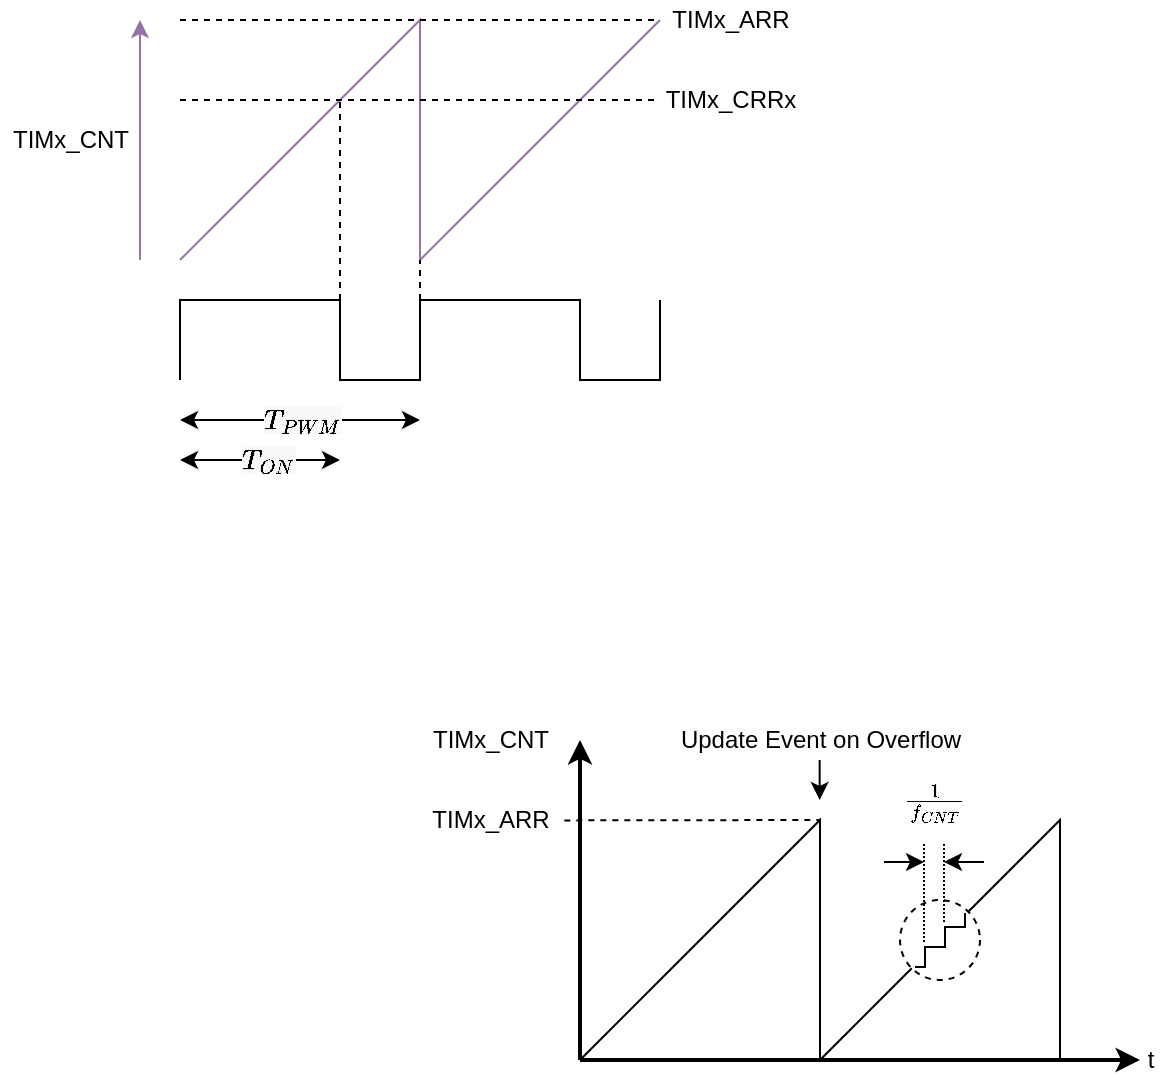 <mxfile version="16.1.2" type="device"><diagram id="J7GcFuHkI2Wlk74Sy8mJ" name="Seite-1"><mxGraphModel dx="622" dy="550" grid="1" gridSize="10" guides="1" tooltips="1" connect="1" arrows="1" fold="1" page="1" pageScale="1" pageWidth="827" pageHeight="1169" math="1" shadow="0"><root><mxCell id="0"/><mxCell id="1" parent="0"/><mxCell id="1s162N1QFmCZXlzfK5N--1" value="" style="endArrow=none;html=1;rounded=0;fillColor=#e1d5e7;strokeColor=#9673a6;" parent="1" edge="1"><mxGeometry width="50" height="50" relative="1" as="geometry"><mxPoint x="120" y="200" as="sourcePoint"/><mxPoint x="360" y="80" as="targetPoint"/><Array as="points"><mxPoint x="240" y="80"/><mxPoint x="240" y="200"/></Array></mxGeometry></mxCell><mxCell id="1s162N1QFmCZXlzfK5N--2" value="" style="endArrow=none;html=1;rounded=0;" parent="1" edge="1"><mxGeometry width="50" height="50" relative="1" as="geometry"><mxPoint x="120" y="260" as="sourcePoint"/><mxPoint x="360" y="220" as="targetPoint"/><Array as="points"><mxPoint x="120" y="220"/><mxPoint x="200" y="220"/><mxPoint x="200" y="260"/><mxPoint x="240" y="260"/><mxPoint x="240" y="220"/><mxPoint x="320" y="220"/><mxPoint x="320" y="260"/><mxPoint x="360" y="260"/></Array></mxGeometry></mxCell><mxCell id="1s162N1QFmCZXlzfK5N--3" value="" style="endArrow=classic;startArrow=classic;html=1;rounded=0;" parent="1" edge="1"><mxGeometry width="50" height="50" relative="1" as="geometry"><mxPoint x="120" y="280" as="sourcePoint"/><mxPoint x="240" y="280" as="targetPoint"/></mxGeometry></mxCell><mxCell id="1s162N1QFmCZXlzfK5N--16" value="&lt;span style=&quot;font-size: 12px ; background-color: rgb(248 , 249 , 250)&quot;&gt;\(T_{PWM}\)&lt;/span&gt;" style="edgeLabel;html=1;align=center;verticalAlign=middle;resizable=0;points=[];" parent="1s162N1QFmCZXlzfK5N--3" vertex="1" connectable="0"><mxGeometry x="-0.141" relative="1" as="geometry"><mxPoint x="9" as="offset"/></mxGeometry></mxCell><mxCell id="1s162N1QFmCZXlzfK5N--5" value="" style="endArrow=none;dashed=1;html=1;rounded=0;" parent="1" edge="1"><mxGeometry width="50" height="50" relative="1" as="geometry"><mxPoint x="120" y="80" as="sourcePoint"/><mxPoint x="360" y="80" as="targetPoint"/></mxGeometry></mxCell><mxCell id="1s162N1QFmCZXlzfK5N--6" value="" style="endArrow=none;dashed=1;html=1;rounded=0;" parent="1" edge="1"><mxGeometry width="50" height="50" relative="1" as="geometry"><mxPoint x="120" y="120" as="sourcePoint"/><mxPoint x="360" y="120" as="targetPoint"/></mxGeometry></mxCell><mxCell id="1s162N1QFmCZXlzfK5N--7" value="" style="endArrow=classic;html=1;rounded=0;fillColor=#e1d5e7;strokeColor=#9673a6;" parent="1" edge="1"><mxGeometry width="50" height="50" relative="1" as="geometry"><mxPoint x="100" y="200" as="sourcePoint"/><mxPoint x="100" y="80" as="targetPoint"/></mxGeometry></mxCell><mxCell id="1s162N1QFmCZXlzfK5N--8" value="TIMx_CNT" style="text;html=1;align=center;verticalAlign=middle;resizable=0;points=[];autosize=1;strokeColor=none;fillColor=none;" parent="1" vertex="1"><mxGeometry x="30" y="130" width="70" height="20" as="geometry"/></mxCell><mxCell id="1s162N1QFmCZXlzfK5N--9" value="TIMx_ARR" style="text;html=1;align=center;verticalAlign=middle;resizable=0;points=[];autosize=1;strokeColor=none;fillColor=none;" parent="1" vertex="1"><mxGeometry x="360" y="70" width="70" height="20" as="geometry"/></mxCell><mxCell id="1s162N1QFmCZXlzfK5N--10" value="TIMx_CRRx" style="text;html=1;align=center;verticalAlign=middle;resizable=0;points=[];autosize=1;strokeColor=none;fillColor=none;" parent="1" vertex="1"><mxGeometry x="355" y="110" width="80" height="20" as="geometry"/></mxCell><mxCell id="1s162N1QFmCZXlzfK5N--11" value="" style="endArrow=none;dashed=1;html=1;rounded=0;" parent="1" edge="1"><mxGeometry width="50" height="50" relative="1" as="geometry"><mxPoint x="200" y="220" as="sourcePoint"/><mxPoint x="200" y="120" as="targetPoint"/></mxGeometry></mxCell><mxCell id="1s162N1QFmCZXlzfK5N--12" value="" style="endArrow=none;dashed=1;html=1;rounded=0;" parent="1" edge="1"><mxGeometry width="50" height="50" relative="1" as="geometry"><mxPoint x="240" y="220" as="sourcePoint"/><mxPoint x="240" y="200" as="targetPoint"/></mxGeometry></mxCell><mxCell id="1s162N1QFmCZXlzfK5N--17" value="" style="endArrow=classic;startArrow=classic;html=1;rounded=0;" parent="1" edge="1"><mxGeometry width="50" height="50" relative="1" as="geometry"><mxPoint x="120" y="300" as="sourcePoint"/><mxPoint x="200" y="300" as="targetPoint"/></mxGeometry></mxCell><mxCell id="1s162N1QFmCZXlzfK5N--18" value="&lt;span style=&quot;font-size: 12px ; background-color: rgb(248 , 249 , 250)&quot;&gt;\(T_{ON}\)&lt;/span&gt;" style="edgeLabel;html=1;align=center;verticalAlign=middle;resizable=0;points=[];" parent="1s162N1QFmCZXlzfK5N--17" vertex="1" connectable="0"><mxGeometry x="-0.141" relative="1" as="geometry"><mxPoint x="9" as="offset"/></mxGeometry></mxCell><mxCell id="6XCbc-oYq-V5e4cQ-SNd-1" value="" style="endArrow=none;html=1;rounded=0;" parent="1" edge="1"><mxGeometry width="50" height="50" relative="1" as="geometry"><mxPoint x="320" y="600" as="sourcePoint"/><mxPoint x="560" y="600" as="targetPoint"/><Array as="points"><mxPoint x="440" y="480"/><mxPoint x="440" y="600"/><mxPoint x="480" y="560"/><mxPoint x="490" y="550"/><mxPoint x="560" y="480"/></Array></mxGeometry></mxCell><mxCell id="6XCbc-oYq-V5e4cQ-SNd-9" value="" style="endArrow=none;dashed=1;html=1;rounded=0;exitX=1.031;exitY=0.51;exitDx=0;exitDy=0;exitPerimeter=0;" parent="1" source="6XCbc-oYq-V5e4cQ-SNd-10" edge="1"><mxGeometry width="50" height="50" relative="1" as="geometry"><mxPoint x="320" y="480" as="sourcePoint"/><mxPoint x="440" y="480" as="targetPoint"/></mxGeometry></mxCell><mxCell id="6XCbc-oYq-V5e4cQ-SNd-10" value="TIMx_ARR" style="text;html=1;align=center;verticalAlign=middle;resizable=0;points=[];autosize=1;strokeColor=none;fillColor=none;" parent="1" vertex="1"><mxGeometry x="240" y="470" width="70" height="20" as="geometry"/></mxCell><mxCell id="6XCbc-oYq-V5e4cQ-SNd-11" value="" style="endArrow=classic;html=1;rounded=0;strokeWidth=2;" parent="1" edge="1"><mxGeometry width="50" height="50" relative="1" as="geometry"><mxPoint x="320" y="600" as="sourcePoint"/><mxPoint x="320" y="440" as="targetPoint"/></mxGeometry></mxCell><mxCell id="6XCbc-oYq-V5e4cQ-SNd-12" value="TIMx_CNT" style="text;html=1;align=center;verticalAlign=middle;resizable=0;points=[];autosize=1;strokeColor=none;fillColor=none;" parent="1" vertex="1"><mxGeometry x="240" y="430" width="70" height="20" as="geometry"/></mxCell><mxCell id="6XCbc-oYq-V5e4cQ-SNd-13" value="" style="endArrow=classic;html=1;rounded=0;strokeWidth=2;" parent="1" edge="1"><mxGeometry width="50" height="50" relative="1" as="geometry"><mxPoint x="320" y="600" as="sourcePoint"/><mxPoint x="600" y="600" as="targetPoint"/></mxGeometry></mxCell><mxCell id="6XCbc-oYq-V5e4cQ-SNd-14" value="\( \frac{1}{f_ {CNT}} \)" style="text;html=1;align=center;verticalAlign=middle;resizable=0;points=[];autosize=1;strokeColor=none;fillColor=none;" parent="1" vertex="1"><mxGeometry x="432" y="461" width="130" height="20" as="geometry"/></mxCell><mxCell id="6XCbc-oYq-V5e4cQ-SNd-15" value="" style="endArrow=classic;html=1;rounded=0;" parent="1" edge="1"><mxGeometry width="50" height="50" relative="1" as="geometry"><mxPoint x="472" y="501" as="sourcePoint"/><mxPoint x="492" y="501" as="targetPoint"/></mxGeometry></mxCell><mxCell id="6XCbc-oYq-V5e4cQ-SNd-17" value="" style="endArrow=classic;html=1;rounded=0;" parent="1" edge="1"><mxGeometry width="50" height="50" relative="1" as="geometry"><mxPoint x="522" y="501" as="sourcePoint"/><mxPoint x="502" y="501" as="targetPoint"/></mxGeometry></mxCell><mxCell id="6XCbc-oYq-V5e4cQ-SNd-18" value="t" style="text;html=1;align=center;verticalAlign=middle;resizable=0;points=[];autosize=1;strokeColor=none;fillColor=none;" parent="1" vertex="1"><mxGeometry x="595" y="590" width="20" height="20" as="geometry"/></mxCell><mxCell id="6XCbc-oYq-V5e4cQ-SNd-19" value="" style="endArrow=classic;html=1;rounded=0;" parent="1" edge="1"><mxGeometry width="50" height="50" relative="1" as="geometry"><mxPoint x="439.83" y="450" as="sourcePoint"/><mxPoint x="439.83" y="470" as="targetPoint"/><Array as="points"><mxPoint x="439.83" y="470"/></Array></mxGeometry></mxCell><mxCell id="6XCbc-oYq-V5e4cQ-SNd-20" value="Update Event on Overflow" style="text;html=1;align=center;verticalAlign=middle;resizable=0;points=[];autosize=1;strokeColor=none;fillColor=none;" parent="1" vertex="1"><mxGeometry x="360" y="430" width="160" height="20" as="geometry"/></mxCell><mxCell id="6XCbc-oYq-V5e4cQ-SNd-21" value="" style="ellipse;whiteSpace=wrap;html=1;aspect=fixed;dashed=1;fillColor=default;" parent="1" vertex="1"><mxGeometry x="480" y="520" width="40" height="40" as="geometry"/></mxCell><mxCell id="e5jkCc8z6cvuJfAzWEl4-1" value="" style="endArrow=none;html=1;rounded=0;strokeWidth=1;" edge="1" parent="1"><mxGeometry width="50" height="50" relative="1" as="geometry"><mxPoint x="487.5" y="553.5" as="sourcePoint"/><mxPoint x="512.5" y="526.5" as="targetPoint"/><Array as="points"><mxPoint x="492.5" y="553.5"/><mxPoint x="492.5" y="543.5"/><mxPoint x="502.5" y="543.5"/><mxPoint x="502.5" y="533.5"/><mxPoint x="512.5" y="533.5"/></Array></mxGeometry></mxCell><mxCell id="6XCbc-oYq-V5e4cQ-SNd-7" value="" style="endArrow=none;dashed=1;html=1;strokeWidth=1;rounded=0;dashPattern=1 1;" parent="1" edge="1"><mxGeometry width="50" height="50" relative="1" as="geometry"><mxPoint x="492" y="541" as="sourcePoint"/><mxPoint x="492" y="491" as="targetPoint"/></mxGeometry></mxCell><mxCell id="6XCbc-oYq-V5e4cQ-SNd-8" value="" style="endArrow=none;dashed=1;html=1;strokeWidth=1;rounded=0;dashPattern=1 1;" parent="1" edge="1"><mxGeometry width="50" height="50" relative="1" as="geometry"><mxPoint x="502" y="531" as="sourcePoint"/><mxPoint x="502" y="491" as="targetPoint"/></mxGeometry></mxCell></root></mxGraphModel></diagram></mxfile>